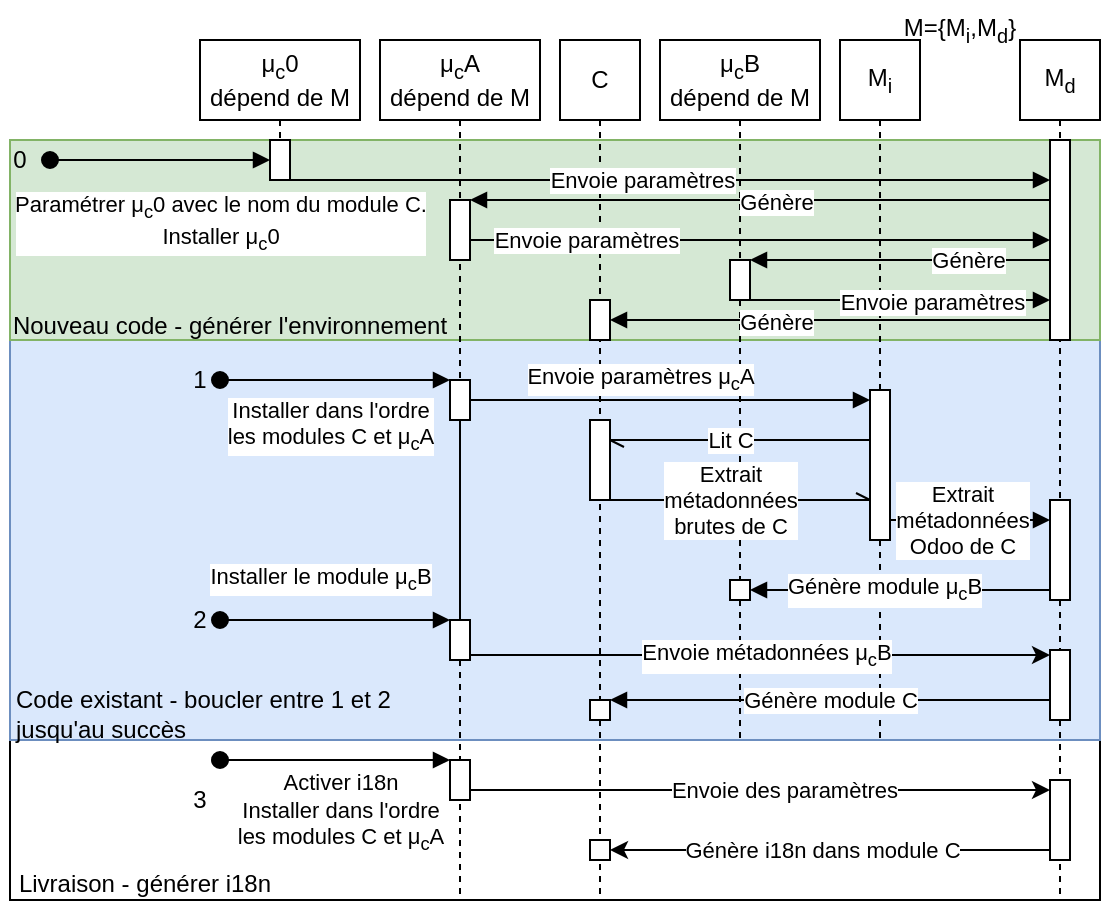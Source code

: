 <mxfile version="21.0.2" type="device"><diagram name="Page-1" id="2YBvvXClWsGukQMizWep"><mxGraphModel dx="1838" dy="380" grid="1" gridSize="10" guides="1" tooltips="1" connect="1" arrows="1" fold="1" page="1" pageScale="1" pageWidth="850" pageHeight="1100" math="0" shadow="0"><root><mxCell id="0"/><mxCell id="1" parent="0"/><mxCell id="UQf3RpOCrRFvTyVxyev3-70" value="" style="rounded=0;whiteSpace=wrap;html=1;" vertex="1" parent="1"><mxGeometry x="-135" y="390" width="545" height="80" as="geometry"/></mxCell><mxCell id="UQf3RpOCrRFvTyVxyev3-24" value="" style="rounded=0;whiteSpace=wrap;html=1;fillColor=#dae8fc;strokeColor=#6c8ebf;" vertex="1" parent="1"><mxGeometry x="-135" y="190" width="545" height="200" as="geometry"/></mxCell><mxCell id="UQf3RpOCrRFvTyVxyev3-51" value="" style="rounded=0;whiteSpace=wrap;html=1;fillColor=#d5e8d4;strokeColor=#82b366;" vertex="1" parent="1"><mxGeometry x="-135" y="90" width="545" height="100" as="geometry"/></mxCell><mxCell id="aM9ryv3xv72pqoxQDRHE-1" value="&lt;div&gt;μ&lt;sub&gt;c&lt;/sub&gt;A&lt;/div&gt;&lt;div&gt;dépend de M&lt;br&gt;&lt;/div&gt;" style="shape=umlLifeline;perimeter=lifelinePerimeter;whiteSpace=wrap;html=1;container=0;dropTarget=0;collapsible=0;recursiveResize=0;outlineConnect=0;portConstraint=eastwest;newEdgeStyle={&quot;edgeStyle&quot;:&quot;elbowEdgeStyle&quot;,&quot;elbow&quot;:&quot;vertical&quot;,&quot;curved&quot;:0,&quot;rounded&quot;:0};" parent="1" vertex="1"><mxGeometry x="50" y="40" width="80" height="430" as="geometry"/></mxCell><mxCell id="aM9ryv3xv72pqoxQDRHE-3" value="&lt;div&gt;Installer dans l'ordre&lt;/div&gt;&lt;div&gt;les modules C et μ&lt;sub&gt;c&lt;/sub&gt;A&lt;/div&gt;" style="html=1;verticalAlign=bottom;startArrow=oval;endArrow=block;startSize=8;edgeStyle=elbowEdgeStyle;elbow=vertical;curved=0;rounded=0;" parent="aM9ryv3xv72pqoxQDRHE-1" target="aM9ryv3xv72pqoxQDRHE-2" edge="1"><mxGeometry x="-0.048" y="-40" relative="1" as="geometry"><mxPoint x="-80" y="170" as="sourcePoint"/><Array as="points"><mxPoint x="10" y="170"/><mxPoint x="20" y="250"/><mxPoint y="230"/><mxPoint x="10" y="100"/><mxPoint x="-60" y="70"/></Array><mxPoint as="offset"/></mxGeometry></mxCell><mxCell id="UQf3RpOCrRFvTyVxyev3-18" value="" style="html=1;points=[];perimeter=orthogonalPerimeter;outlineConnect=0;targetShapes=umlLifeline;portConstraint=eastwest;newEdgeStyle={&quot;edgeStyle&quot;:&quot;elbowEdgeStyle&quot;,&quot;elbow&quot;:&quot;vertical&quot;,&quot;curved&quot;:0,&quot;rounded&quot;:0};" vertex="1" parent="aM9ryv3xv72pqoxQDRHE-1"><mxGeometry x="35" y="290" width="10" height="20" as="geometry"/></mxCell><mxCell id="aM9ryv3xv72pqoxQDRHE-2" value="" style="html=1;points=[];perimeter=orthogonalPerimeter;outlineConnect=0;targetShapes=umlLifeline;portConstraint=eastwest;newEdgeStyle={&quot;edgeStyle&quot;:&quot;elbowEdgeStyle&quot;,&quot;elbow&quot;:&quot;vertical&quot;,&quot;curved&quot;:0,&quot;rounded&quot;:0};" parent="aM9ryv3xv72pqoxQDRHE-1" vertex="1"><mxGeometry x="35" y="170" width="10" height="20" as="geometry"/></mxCell><mxCell id="UQf3RpOCrRFvTyVxyev3-28" value="" style="edgeStyle=elbowEdgeStyle;rounded=0;orthogonalLoop=1;jettySize=auto;html=1;elbow=vertical;curved=0;endArrow=none;endFill=1;" edge="1" parent="aM9ryv3xv72pqoxQDRHE-1" source="UQf3RpOCrRFvTyVxyev3-18" target="aM9ryv3xv72pqoxQDRHE-2"><mxGeometry relative="1" as="geometry"><mxPoint x="40" y="290" as="sourcePoint"/><mxPoint x="355" y="210" as="targetPoint"/><Array as="points"/></mxGeometry></mxCell><mxCell id="UQf3RpOCrRFvTyVxyev3-33" value="" style="html=1;points=[];perimeter=orthogonalPerimeter;outlineConnect=0;targetShapes=umlLifeline;portConstraint=eastwest;newEdgeStyle={&quot;edgeStyle&quot;:&quot;elbowEdgeStyle&quot;,&quot;elbow&quot;:&quot;vertical&quot;,&quot;curved&quot;:0,&quot;rounded&quot;:0};" vertex="1" parent="aM9ryv3xv72pqoxQDRHE-1"><mxGeometry x="35" y="80" width="10" height="30" as="geometry"/></mxCell><mxCell id="UQf3RpOCrRFvTyVxyev3-72" value="" style="html=1;points=[];perimeter=orthogonalPerimeter;outlineConnect=0;targetShapes=umlLifeline;portConstraint=eastwest;newEdgeStyle={&quot;edgeStyle&quot;:&quot;elbowEdgeStyle&quot;,&quot;elbow&quot;:&quot;vertical&quot;,&quot;curved&quot;:0,&quot;rounded&quot;:0};" vertex="1" parent="aM9ryv3xv72pqoxQDRHE-1"><mxGeometry x="35" y="360" width="10" height="20" as="geometry"/></mxCell><mxCell id="aM9ryv3xv72pqoxQDRHE-5" value="&lt;div&gt;μ&lt;sub&gt;c&lt;/sub&gt;B&lt;/div&gt;&lt;div&gt;dépend de M&lt;br&gt;&lt;/div&gt;" style="shape=umlLifeline;perimeter=lifelinePerimeter;whiteSpace=wrap;html=1;container=0;dropTarget=0;collapsible=0;recursiveResize=0;outlineConnect=0;portConstraint=eastwest;newEdgeStyle={&quot;edgeStyle&quot;:&quot;elbowEdgeStyle&quot;,&quot;elbow&quot;:&quot;vertical&quot;,&quot;curved&quot;:0,&quot;rounded&quot;:0};" parent="1" vertex="1"><mxGeometry x="190" y="40" width="80" height="350" as="geometry"/></mxCell><mxCell id="aM9ryv3xv72pqoxQDRHE-6" value="" style="html=1;points=[];perimeter=orthogonalPerimeter;outlineConnect=0;targetShapes=umlLifeline;portConstraint=eastwest;newEdgeStyle={&quot;edgeStyle&quot;:&quot;elbowEdgeStyle&quot;,&quot;elbow&quot;:&quot;vertical&quot;,&quot;curved&quot;:0,&quot;rounded&quot;:0};" parent="aM9ryv3xv72pqoxQDRHE-5" vertex="1"><mxGeometry x="35" y="270" width="10" height="10" as="geometry"/></mxCell><mxCell id="UQf3RpOCrRFvTyVxyev3-45" value="" style="html=1;points=[];perimeter=orthogonalPerimeter;outlineConnect=0;targetShapes=umlLifeline;portConstraint=eastwest;newEdgeStyle={&quot;edgeStyle&quot;:&quot;elbowEdgeStyle&quot;,&quot;elbow&quot;:&quot;vertical&quot;,&quot;curved&quot;:0,&quot;rounded&quot;:0};" vertex="1" parent="aM9ryv3xv72pqoxQDRHE-5"><mxGeometry x="35" y="110" width="10" height="20" as="geometry"/></mxCell><mxCell id="UQf3RpOCrRFvTyVxyev3-13" style="edgeStyle=elbowEdgeStyle;rounded=0;orthogonalLoop=1;jettySize=auto;html=1;elbow=vertical;curved=0;endArrow=block;endFill=1;" edge="1" parent="1" source="UQf3RpOCrRFvTyVxyev3-2" target="UQf3RpOCrRFvTyVxyev3-4"><mxGeometry relative="1" as="geometry"><mxPoint x="450" y="240" as="sourcePoint"/><mxPoint x="530" y="250" as="targetPoint"/><Array as="points"><mxPoint x="380" y="280"/><mxPoint x="510" y="200"/></Array></mxGeometry></mxCell><mxCell id="UQf3RpOCrRFvTyVxyev3-14" value="&lt;div&gt;Extrait&lt;/div&gt;&lt;div&gt;métadonnées&lt;/div&gt;&lt;div&gt;Odoo de C&lt;br&gt;&lt;/div&gt;" style="edgeLabel;html=1;align=center;verticalAlign=middle;resizable=0;points=[];" vertex="1" connectable="0" parent="UQf3RpOCrRFvTyVxyev3-13"><mxGeometry x="-0.217" relative="1" as="geometry"><mxPoint x="4" as="offset"/></mxGeometry></mxCell><mxCell id="UQf3RpOCrRFvTyVxyev3-1" value="M&lt;sub&gt;i&lt;/sub&gt;" style="shape=umlLifeline;perimeter=lifelinePerimeter;whiteSpace=wrap;html=1;container=0;dropTarget=0;collapsible=0;recursiveResize=0;outlineConnect=0;portConstraint=eastwest;newEdgeStyle={&quot;edgeStyle&quot;:&quot;elbowEdgeStyle&quot;,&quot;elbow&quot;:&quot;vertical&quot;,&quot;curved&quot;:0,&quot;rounded&quot;:0};" vertex="1" parent="1"><mxGeometry x="280" y="40" width="40" height="350" as="geometry"/></mxCell><mxCell id="UQf3RpOCrRFvTyVxyev3-2" value="" style="html=1;points=[];perimeter=orthogonalPerimeter;outlineConnect=0;targetShapes=umlLifeline;portConstraint=eastwest;newEdgeStyle={&quot;edgeStyle&quot;:&quot;elbowEdgeStyle&quot;,&quot;elbow&quot;:&quot;vertical&quot;,&quot;curved&quot;:0,&quot;rounded&quot;:0};" vertex="1" parent="UQf3RpOCrRFvTyVxyev3-1"><mxGeometry x="15" y="175" width="10" height="75" as="geometry"/></mxCell><mxCell id="UQf3RpOCrRFvTyVxyev3-5" value="C" style="shape=umlLifeline;perimeter=lifelinePerimeter;whiteSpace=wrap;html=1;container=0;dropTarget=0;collapsible=0;recursiveResize=0;outlineConnect=0;portConstraint=eastwest;newEdgeStyle={&quot;edgeStyle&quot;:&quot;elbowEdgeStyle&quot;,&quot;elbow&quot;:&quot;vertical&quot;,&quot;curved&quot;:0,&quot;rounded&quot;:0};" vertex="1" parent="1"><mxGeometry x="140" y="40" width="40" height="430" as="geometry"/></mxCell><mxCell id="UQf3RpOCrRFvTyVxyev3-6" value="" style="html=1;points=[];perimeter=orthogonalPerimeter;outlineConnect=0;targetShapes=umlLifeline;portConstraint=eastwest;newEdgeStyle={&quot;edgeStyle&quot;:&quot;elbowEdgeStyle&quot;,&quot;elbow&quot;:&quot;vertical&quot;,&quot;curved&quot;:0,&quot;rounded&quot;:0};" vertex="1" parent="UQf3RpOCrRFvTyVxyev3-5"><mxGeometry x="15" y="190" width="10" height="40" as="geometry"/></mxCell><mxCell id="UQf3RpOCrRFvTyVxyev3-7" value="" style="html=1;points=[];perimeter=orthogonalPerimeter;outlineConnect=0;targetShapes=umlLifeline;portConstraint=eastwest;newEdgeStyle={&quot;edgeStyle&quot;:&quot;elbowEdgeStyle&quot;,&quot;elbow&quot;:&quot;vertical&quot;,&quot;curved&quot;:0,&quot;rounded&quot;:0};" vertex="1" parent="UQf3RpOCrRFvTyVxyev3-5"><mxGeometry x="15" y="330" width="10" height="10" as="geometry"/></mxCell><mxCell id="UQf3RpOCrRFvTyVxyev3-48" value="" style="html=1;points=[];perimeter=orthogonalPerimeter;outlineConnect=0;targetShapes=umlLifeline;portConstraint=eastwest;newEdgeStyle={&quot;edgeStyle&quot;:&quot;elbowEdgeStyle&quot;,&quot;elbow&quot;:&quot;vertical&quot;,&quot;curved&quot;:0,&quot;rounded&quot;:0};" vertex="1" parent="UQf3RpOCrRFvTyVxyev3-5"><mxGeometry x="15" y="130" width="10" height="20" as="geometry"/></mxCell><mxCell id="UQf3RpOCrRFvTyVxyev3-78" value="" style="html=1;points=[];perimeter=orthogonalPerimeter;outlineConnect=0;targetShapes=umlLifeline;portConstraint=eastwest;newEdgeStyle={&quot;edgeStyle&quot;:&quot;elbowEdgeStyle&quot;,&quot;elbow&quot;:&quot;vertical&quot;,&quot;curved&quot;:0,&quot;rounded&quot;:0};" vertex="1" parent="UQf3RpOCrRFvTyVxyev3-5"><mxGeometry x="15" y="400" width="10" height="10" as="geometry"/></mxCell><mxCell id="UQf3RpOCrRFvTyVxyev3-3" value="M&lt;sub&gt;d&lt;/sub&gt;" style="shape=umlLifeline;perimeter=lifelinePerimeter;whiteSpace=wrap;html=1;container=0;dropTarget=0;collapsible=0;recursiveResize=0;outlineConnect=0;portConstraint=eastwest;newEdgeStyle={&quot;edgeStyle&quot;:&quot;elbowEdgeStyle&quot;,&quot;elbow&quot;:&quot;vertical&quot;,&quot;curved&quot;:0,&quot;rounded&quot;:0};size=40;" vertex="1" parent="1"><mxGeometry x="370" y="40" width="40" height="430" as="geometry"/></mxCell><mxCell id="UQf3RpOCrRFvTyVxyev3-4" value="" style="html=1;points=[];perimeter=orthogonalPerimeter;outlineConnect=0;targetShapes=umlLifeline;portConstraint=eastwest;newEdgeStyle={&quot;edgeStyle&quot;:&quot;elbowEdgeStyle&quot;,&quot;elbow&quot;:&quot;vertical&quot;,&quot;curved&quot;:0,&quot;rounded&quot;:0};" vertex="1" parent="UQf3RpOCrRFvTyVxyev3-3"><mxGeometry x="15" y="230" width="10" height="50" as="geometry"/></mxCell><mxCell id="UQf3RpOCrRFvTyVxyev3-19" value="" style="html=1;points=[];perimeter=orthogonalPerimeter;outlineConnect=0;targetShapes=umlLifeline;portConstraint=eastwest;newEdgeStyle={&quot;edgeStyle&quot;:&quot;elbowEdgeStyle&quot;,&quot;elbow&quot;:&quot;vertical&quot;,&quot;curved&quot;:0,&quot;rounded&quot;:0};" vertex="1" parent="UQf3RpOCrRFvTyVxyev3-3"><mxGeometry x="15" y="305" width="10" height="35" as="geometry"/></mxCell><mxCell id="UQf3RpOCrRFvTyVxyev3-59" value="" style="html=1;points=[];perimeter=orthogonalPerimeter;outlineConnect=0;targetShapes=umlLifeline;portConstraint=eastwest;newEdgeStyle={&quot;edgeStyle&quot;:&quot;elbowEdgeStyle&quot;,&quot;elbow&quot;:&quot;vertical&quot;,&quot;curved&quot;:0,&quot;rounded&quot;:0};" vertex="1" parent="UQf3RpOCrRFvTyVxyev3-3"><mxGeometry x="15" y="50" width="10" height="100" as="geometry"/></mxCell><mxCell id="UQf3RpOCrRFvTyVxyev3-75" value="" style="html=1;points=[];perimeter=orthogonalPerimeter;outlineConnect=0;targetShapes=umlLifeline;portConstraint=eastwest;newEdgeStyle={&quot;edgeStyle&quot;:&quot;elbowEdgeStyle&quot;,&quot;elbow&quot;:&quot;vertical&quot;,&quot;curved&quot;:0,&quot;rounded&quot;:0};" vertex="1" parent="UQf3RpOCrRFvTyVxyev3-3"><mxGeometry x="15" y="370" width="10" height="40" as="geometry"/></mxCell><mxCell id="UQf3RpOCrRFvTyVxyev3-8" value="M={M&lt;sub&gt;i&lt;/sub&gt;,M&lt;sub&gt;d&lt;/sub&gt;}" style="text;html=1;strokeColor=none;fillColor=none;align=center;verticalAlign=middle;whiteSpace=wrap;rounded=0;" vertex="1" parent="1"><mxGeometry x="310" y="20" width="60" height="30" as="geometry"/></mxCell><mxCell id="UQf3RpOCrRFvTyVxyev3-9" style="edgeStyle=elbowEdgeStyle;rounded=0;orthogonalLoop=1;jettySize=auto;html=1;elbow=vertical;curved=0;endArrow=openAsync;endFill=0;" edge="1" parent="1" source="UQf3RpOCrRFvTyVxyev3-2" target="UQf3RpOCrRFvTyVxyev3-6"><mxGeometry relative="1" as="geometry"><mxPoint x="330" y="130" as="targetPoint"/><Array as="points"><mxPoint x="270" y="240"/><mxPoint x="260" y="260"/><mxPoint x="210" y="240"/><mxPoint x="260" y="160"/><mxPoint x="310" y="130"/><mxPoint x="400" y="130"/></Array></mxGeometry></mxCell><mxCell id="UQf3RpOCrRFvTyVxyev3-10" value="Lit C" style="edgeLabel;html=1;align=center;verticalAlign=middle;resizable=0;points=[];" vertex="1" connectable="0" parent="UQf3RpOCrRFvTyVxyev3-9"><mxGeometry x="0.085" relative="1" as="geometry"><mxPoint as="offset"/></mxGeometry></mxCell><mxCell id="UQf3RpOCrRFvTyVxyev3-11" style="edgeStyle=elbowEdgeStyle;rounded=0;orthogonalLoop=1;jettySize=auto;html=1;elbow=vertical;curved=0;endArrow=openAsync;endFill=0;" edge="1" parent="1" source="UQf3RpOCrRFvTyVxyev3-6" target="UQf3RpOCrRFvTyVxyev3-2"><mxGeometry relative="1" as="geometry"><mxPoint x="425" y="189.76" as="sourcePoint"/><mxPoint x="420" y="190" as="targetPoint"/><Array as="points"><mxPoint x="190" y="270"/><mxPoint x="200" y="290"/><mxPoint x="210" y="270"/><mxPoint x="270" y="190"/><mxPoint x="280" y="160"/><mxPoint x="350" y="160"/><mxPoint x="390" y="169.76"/></Array></mxGeometry></mxCell><mxCell id="UQf3RpOCrRFvTyVxyev3-12" value="&lt;div&gt;Extrait&lt;/div&gt;&lt;div&gt;métadonnées&lt;/div&gt;&lt;div&gt;brutes de C&lt;br&gt;&lt;/div&gt;" style="edgeLabel;html=1;align=center;verticalAlign=middle;resizable=0;points=[];" vertex="1" connectable="0" parent="UQf3RpOCrRFvTyVxyev3-11"><mxGeometry x="0.085" relative="1" as="geometry"><mxPoint x="-11" as="offset"/></mxGeometry></mxCell><mxCell id="UQf3RpOCrRFvTyVxyev3-17" value="&lt;div&gt;Installer le module μ&lt;sub&gt;c&lt;/sub&gt;B&lt;/div&gt;" style="html=1;verticalAlign=bottom;startArrow=oval;endArrow=block;startSize=8;edgeStyle=elbowEdgeStyle;elbow=vertical;curved=0;rounded=0;" edge="1" parent="1" target="UQf3RpOCrRFvTyVxyev3-18"><mxGeometry x="-0.13" y="10" relative="1" as="geometry"><mxPoint x="-30" y="330" as="sourcePoint"/><mxPoint x="75" y="240" as="targetPoint"/><Array as="points"><mxPoint x="50" y="330"/><mxPoint x="-30" y="240"/></Array><mxPoint as="offset"/></mxGeometry></mxCell><mxCell id="UQf3RpOCrRFvTyVxyev3-22" style="edgeStyle=elbowEdgeStyle;rounded=0;orthogonalLoop=1;jettySize=auto;html=1;elbow=vertical;curved=0;endArrow=block;endFill=1;" edge="1" parent="1" source="UQf3RpOCrRFvTyVxyev3-19" target="UQf3RpOCrRFvTyVxyev3-7"><mxGeometry relative="1" as="geometry"><Array as="points"><mxPoint x="200" y="370"/></Array></mxGeometry></mxCell><mxCell id="UQf3RpOCrRFvTyVxyev3-23" value="Génère module C" style="edgeLabel;html=1;align=center;verticalAlign=middle;resizable=0;points=[];" vertex="1" connectable="0" parent="UQf3RpOCrRFvTyVxyev3-22"><mxGeometry x="0.14" y="1" relative="1" as="geometry"><mxPoint x="15" y="-1" as="offset"/></mxGeometry></mxCell><mxCell id="UQf3RpOCrRFvTyVxyev3-25" value="&lt;div align=&quot;left&quot;&gt;Code existant - boucler entre 1 et 2 jusqu'au succès&lt;/div&gt;" style="text;html=1;strokeColor=none;fillColor=none;align=left;verticalAlign=middle;whiteSpace=wrap;rounded=0;" vertex="1" parent="1"><mxGeometry x="-134" y="362" width="198" height="30" as="geometry"/></mxCell><mxCell id="UQf3RpOCrRFvTyVxyev3-32" value="Nouveau code - générer l'environnement" style="text;html=1;strokeColor=none;fillColor=none;align=center;verticalAlign=middle;whiteSpace=wrap;rounded=0;" vertex="1" parent="1"><mxGeometry x="-140" y="168" width="230" height="30" as="geometry"/></mxCell><mxCell id="UQf3RpOCrRFvTyVxyev3-34" value="&lt;div&gt;Paramétrer μ&lt;sub&gt;c&lt;/sub&gt;0 avec le nom du module C.&lt;br&gt;Installer μ&lt;sub&gt;c&lt;/sub&gt;0&lt;/div&gt;" style="html=1;verticalAlign=bottom;startArrow=oval;endArrow=block;startSize=8;edgeStyle=elbowEdgeStyle;elbow=vertical;curved=0;rounded=0;" edge="1" parent="1" target="UQf3RpOCrRFvTyVxyev3-41"><mxGeometry x="0.545" y="-50" relative="1" as="geometry"><mxPoint x="-115" y="100" as="sourcePoint"/><mxPoint y="90" as="targetPoint"/><Array as="points"><mxPoint x="-20" y="100"/><mxPoint x="-35" y="70"/><mxPoint x="-25" y="-60"/><mxPoint x="-95" y="-90"/></Array><mxPoint as="offset"/></mxGeometry></mxCell><mxCell id="UQf3RpOCrRFvTyVxyev3-36" value="&lt;div&gt;μ&lt;sub&gt;c&lt;/sub&gt;0&lt;/div&gt;&lt;div&gt;dépend de M&lt;br&gt;&lt;/div&gt;" style="shape=umlLifeline;perimeter=lifelinePerimeter;whiteSpace=wrap;html=1;container=0;dropTarget=0;collapsible=0;recursiveResize=0;outlineConnect=0;portConstraint=eastwest;newEdgeStyle={&quot;edgeStyle&quot;:&quot;elbowEdgeStyle&quot;,&quot;elbow&quot;:&quot;vertical&quot;,&quot;curved&quot;:0,&quot;rounded&quot;:0};" vertex="1" parent="1"><mxGeometry x="-40" y="40" width="80" height="70" as="geometry"/></mxCell><mxCell id="UQf3RpOCrRFvTyVxyev3-41" value="" style="html=1;points=[];perimeter=orthogonalPerimeter;outlineConnect=0;targetShapes=umlLifeline;portConstraint=eastwest;newEdgeStyle={&quot;edgeStyle&quot;:&quot;elbowEdgeStyle&quot;,&quot;elbow&quot;:&quot;vertical&quot;,&quot;curved&quot;:0,&quot;rounded&quot;:0};" vertex="1" parent="UQf3RpOCrRFvTyVxyev3-36"><mxGeometry x="35" y="50" width="10" height="20" as="geometry"/></mxCell><mxCell id="UQf3RpOCrRFvTyVxyev3-42" style="edgeStyle=elbowEdgeStyle;rounded=0;orthogonalLoop=1;jettySize=auto;html=1;elbow=vertical;curved=0;endArrow=block;endFill=1;" edge="1" parent="1" source="UQf3RpOCrRFvTyVxyev3-41" target="UQf3RpOCrRFvTyVxyev3-59"><mxGeometry relative="1" as="geometry"><mxPoint x="70" y="110" as="targetPoint"/><Array as="points"><mxPoint x="70" y="110"/><mxPoint x="120" y="110"/><mxPoint x="110" y="100"/><mxPoint x="60" y="110"/></Array></mxGeometry></mxCell><mxCell id="UQf3RpOCrRFvTyVxyev3-43" value="Envoie paramètres" style="edgeLabel;html=1;align=center;verticalAlign=middle;resizable=0;points=[];" vertex="1" connectable="0" parent="UQf3RpOCrRFvTyVxyev3-42"><mxGeometry x="-0.075" relative="1" as="geometry"><mxPoint as="offset"/></mxGeometry></mxCell><mxCell id="UQf3RpOCrRFvTyVxyev3-52" style="edgeStyle=elbowEdgeStyle;rounded=0;orthogonalLoop=1;jettySize=auto;html=1;elbow=vertical;curved=0;endArrow=block;endFill=1;" edge="1" parent="1" source="UQf3RpOCrRFvTyVxyev3-4" target="aM9ryv3xv72pqoxQDRHE-6"><mxGeometry relative="1" as="geometry"/></mxCell><mxCell id="UQf3RpOCrRFvTyVxyev3-53" value="Génère module μ&lt;sub&gt;c&lt;/sub&gt;B" style="edgeLabel;html=1;align=center;verticalAlign=middle;resizable=0;points=[];" vertex="1" connectable="0" parent="UQf3RpOCrRFvTyVxyev3-52"><mxGeometry x="0.106" relative="1" as="geometry"><mxPoint as="offset"/></mxGeometry></mxCell><mxCell id="UQf3RpOCrRFvTyVxyev3-54" style="edgeStyle=elbowEdgeStyle;rounded=0;orthogonalLoop=1;jettySize=auto;html=1;elbow=vertical;curved=0;" edge="1" parent="1" source="UQf3RpOCrRFvTyVxyev3-18" target="UQf3RpOCrRFvTyVxyev3-19"><mxGeometry relative="1" as="geometry"/></mxCell><mxCell id="UQf3RpOCrRFvTyVxyev3-55" value="Envoie métadonnées μ&lt;sub&gt;c&lt;/sub&gt;B" style="edgeLabel;html=1;align=center;verticalAlign=middle;resizable=0;points=[];" vertex="1" connectable="0" parent="UQf3RpOCrRFvTyVxyev3-54"><mxGeometry x="0.021" relative="1" as="geometry"><mxPoint as="offset"/></mxGeometry></mxCell><mxCell id="UQf3RpOCrRFvTyVxyev3-56" value="0" style="text;html=1;strokeColor=none;fillColor=none;align=center;verticalAlign=middle;whiteSpace=wrap;rounded=0;" vertex="1" parent="1"><mxGeometry x="-135" y="85" width="10" height="30" as="geometry"/></mxCell><mxCell id="UQf3RpOCrRFvTyVxyev3-57" value="1" style="text;html=1;strokeColor=none;fillColor=none;align=center;verticalAlign=middle;whiteSpace=wrap;rounded=0;" vertex="1" parent="1"><mxGeometry x="-45" y="195" width="10" height="30" as="geometry"/></mxCell><mxCell id="UQf3RpOCrRFvTyVxyev3-58" value="2" style="text;html=1;strokeColor=none;fillColor=none;align=center;verticalAlign=middle;whiteSpace=wrap;rounded=0;" vertex="1" parent="1"><mxGeometry x="-45" y="315" width="10" height="30" as="geometry"/></mxCell><mxCell id="UQf3RpOCrRFvTyVxyev3-60" style="edgeStyle=elbowEdgeStyle;rounded=0;orthogonalLoop=1;jettySize=auto;html=1;elbow=vertical;curved=0;endArrow=block;endFill=1;" edge="1" parent="1" source="UQf3RpOCrRFvTyVxyev3-59" target="UQf3RpOCrRFvTyVxyev3-33"><mxGeometry relative="1" as="geometry"><Array as="points"><mxPoint x="190" y="120"/><mxPoint x="250" y="110"/></Array></mxGeometry></mxCell><mxCell id="UQf3RpOCrRFvTyVxyev3-61" value="Génère" style="edgeLabel;html=1;align=center;verticalAlign=middle;resizable=0;points=[];" vertex="1" connectable="0" parent="UQf3RpOCrRFvTyVxyev3-60"><mxGeometry x="-0.052" y="1" relative="1" as="geometry"><mxPoint as="offset"/></mxGeometry></mxCell><mxCell id="UQf3RpOCrRFvTyVxyev3-62" style="edgeStyle=elbowEdgeStyle;rounded=0;orthogonalLoop=1;jettySize=auto;html=1;elbow=vertical;curved=0;endArrow=block;endFill=1;" edge="1" parent="1" source="UQf3RpOCrRFvTyVxyev3-33" target="UQf3RpOCrRFvTyVxyev3-59"><mxGeometry relative="1" as="geometry"><Array as="points"><mxPoint x="190" y="140"/><mxPoint x="200" y="130"/></Array></mxGeometry></mxCell><mxCell id="UQf3RpOCrRFvTyVxyev3-63" value="Envoie paramètres" style="edgeLabel;html=1;align=center;verticalAlign=middle;resizable=0;points=[];" vertex="1" connectable="0" parent="UQf3RpOCrRFvTyVxyev3-62"><mxGeometry x="0.174" relative="1" as="geometry"><mxPoint x="-112" as="offset"/></mxGeometry></mxCell><mxCell id="UQf3RpOCrRFvTyVxyev3-64" style="edgeStyle=elbowEdgeStyle;rounded=0;orthogonalLoop=1;jettySize=auto;html=1;elbow=vertical;curved=0;endArrow=block;endFill=1;" edge="1" parent="1" source="UQf3RpOCrRFvTyVxyev3-59" target="UQf3RpOCrRFvTyVxyev3-45"><mxGeometry relative="1" as="geometry"><Array as="points"><mxPoint x="330" y="150"/><mxPoint x="350" y="140"/></Array></mxGeometry></mxCell><mxCell id="UQf3RpOCrRFvTyVxyev3-65" value="Génère" style="edgeLabel;html=1;align=center;verticalAlign=middle;resizable=0;points=[];" vertex="1" connectable="0" parent="UQf3RpOCrRFvTyVxyev3-64"><mxGeometry x="0.392" y="2" relative="1" as="geometry"><mxPoint x="63" y="-2" as="offset"/></mxGeometry></mxCell><mxCell id="UQf3RpOCrRFvTyVxyev3-66" style="edgeStyle=elbowEdgeStyle;rounded=0;orthogonalLoop=1;jettySize=auto;html=1;elbow=vertical;curved=0;endArrow=block;endFill=1;" edge="1" parent="1" source="UQf3RpOCrRFvTyVxyev3-45" target="UQf3RpOCrRFvTyVxyev3-59"><mxGeometry relative="1" as="geometry"><Array as="points"><mxPoint x="320" y="170"/></Array></mxGeometry></mxCell><mxCell id="UQf3RpOCrRFvTyVxyev3-67" value="Envoie paramètres" style="edgeLabel;html=1;align=center;verticalAlign=middle;resizable=0;points=[];" vertex="1" connectable="0" parent="UQf3RpOCrRFvTyVxyev3-66"><mxGeometry x="0.213" y="-1" relative="1" as="geometry"><mxPoint as="offset"/></mxGeometry></mxCell><mxCell id="UQf3RpOCrRFvTyVxyev3-68" style="edgeStyle=elbowEdgeStyle;rounded=0;orthogonalLoop=1;jettySize=auto;html=1;elbow=vertical;curved=0;endArrow=block;endFill=1;" edge="1" parent="1" source="UQf3RpOCrRFvTyVxyev3-59" target="UQf3RpOCrRFvTyVxyev3-48"><mxGeometry relative="1" as="geometry"/></mxCell><mxCell id="UQf3RpOCrRFvTyVxyev3-69" value="Génère" style="edgeLabel;html=1;align=center;verticalAlign=middle;resizable=0;points=[];" vertex="1" connectable="0" parent="UQf3RpOCrRFvTyVxyev3-68"><mxGeometry x="0.252" y="1" relative="1" as="geometry"><mxPoint as="offset"/></mxGeometry></mxCell><mxCell id="UQf3RpOCrRFvTyVxyev3-71" value="Livraison - générer i18n" style="text;html=1;strokeColor=none;fillColor=none;align=center;verticalAlign=middle;whiteSpace=wrap;rounded=0;" vertex="1" parent="1"><mxGeometry x="-140" y="447" width="145" height="30" as="geometry"/></mxCell><mxCell id="UQf3RpOCrRFvTyVxyev3-73" value="&lt;div&gt;Activer i18n&lt;br&gt;&lt;/div&gt;&lt;div&gt;Installer dans l'ordre&lt;/div&gt;&lt;div&gt;les modules C et μ&lt;sub&gt;c&lt;/sub&gt;A&lt;/div&gt;" style="html=1;verticalAlign=bottom;startArrow=oval;endArrow=block;startSize=8;edgeStyle=elbowEdgeStyle;elbow=vertical;curved=0;rounded=0;" edge="1" parent="1" target="UQf3RpOCrRFvTyVxyev3-72"><mxGeometry x="0.043" y="-50" relative="1" as="geometry"><mxPoint x="-30" y="400" as="sourcePoint"/><mxPoint x="85" y="429.71" as="targetPoint"/><Array as="points"><mxPoint x="60" y="400"/><mxPoint x="70" y="509.71"/><mxPoint x="50" y="489.71"/><mxPoint x="60" y="359.71"/><mxPoint x="-10" y="329.71"/></Array><mxPoint as="offset"/></mxGeometry></mxCell><mxCell id="UQf3RpOCrRFvTyVxyev3-74" value="3" style="text;html=1;strokeColor=none;fillColor=none;align=center;verticalAlign=middle;whiteSpace=wrap;rounded=0;" vertex="1" parent="1"><mxGeometry x="-45" y="405" width="10" height="30" as="geometry"/></mxCell><mxCell id="UQf3RpOCrRFvTyVxyev3-76" style="edgeStyle=elbowEdgeStyle;rounded=0;orthogonalLoop=1;jettySize=auto;html=1;elbow=vertical;curved=0;" edge="1" parent="1" source="UQf3RpOCrRFvTyVxyev3-72" target="UQf3RpOCrRFvTyVxyev3-75"><mxGeometry relative="1" as="geometry"/></mxCell><mxCell id="UQf3RpOCrRFvTyVxyev3-77" value="Envoie des paramètres" style="edgeLabel;html=1;align=center;verticalAlign=middle;resizable=0;points=[];" vertex="1" connectable="0" parent="UQf3RpOCrRFvTyVxyev3-76"><mxGeometry x="0.083" relative="1" as="geometry"><mxPoint as="offset"/></mxGeometry></mxCell><mxCell id="UQf3RpOCrRFvTyVxyev3-79" style="edgeStyle=elbowEdgeStyle;rounded=0;orthogonalLoop=1;jettySize=auto;html=1;elbow=vertical;curved=0;" edge="1" parent="1" source="UQf3RpOCrRFvTyVxyev3-75" target="UQf3RpOCrRFvTyVxyev3-78"><mxGeometry relative="1" as="geometry"/></mxCell><mxCell id="UQf3RpOCrRFvTyVxyev3-80" value="Génère i18n dans module C" style="edgeLabel;html=1;align=center;verticalAlign=middle;resizable=0;points=[];" vertex="1" connectable="0" parent="UQf3RpOCrRFvTyVxyev3-79"><mxGeometry x="0.434" relative="1" as="geometry"><mxPoint x="43" as="offset"/></mxGeometry></mxCell><mxCell id="aM9ryv3xv72pqoxQDRHE-7" value="Envoie paramètres μ&lt;sub&gt;c&lt;/sub&gt;A" style="html=1;verticalAlign=bottom;endArrow=block;edgeStyle=elbowEdgeStyle;elbow=vertical;curved=0;rounded=0;" parent="1" source="aM9ryv3xv72pqoxQDRHE-2" target="UQf3RpOCrRFvTyVxyev3-2" edge="1"><mxGeometry x="-0.15" relative="1" as="geometry"><mxPoint x="195" y="130" as="sourcePoint"/><Array as="points"><mxPoint x="180" y="220"/><mxPoint x="190" y="230"/><mxPoint x="250" y="240"/><mxPoint x="260" y="140"/><mxPoint x="180" y="120"/></Array><mxPoint as="offset"/></mxGeometry></mxCell></root></mxGraphModel></diagram></mxfile>